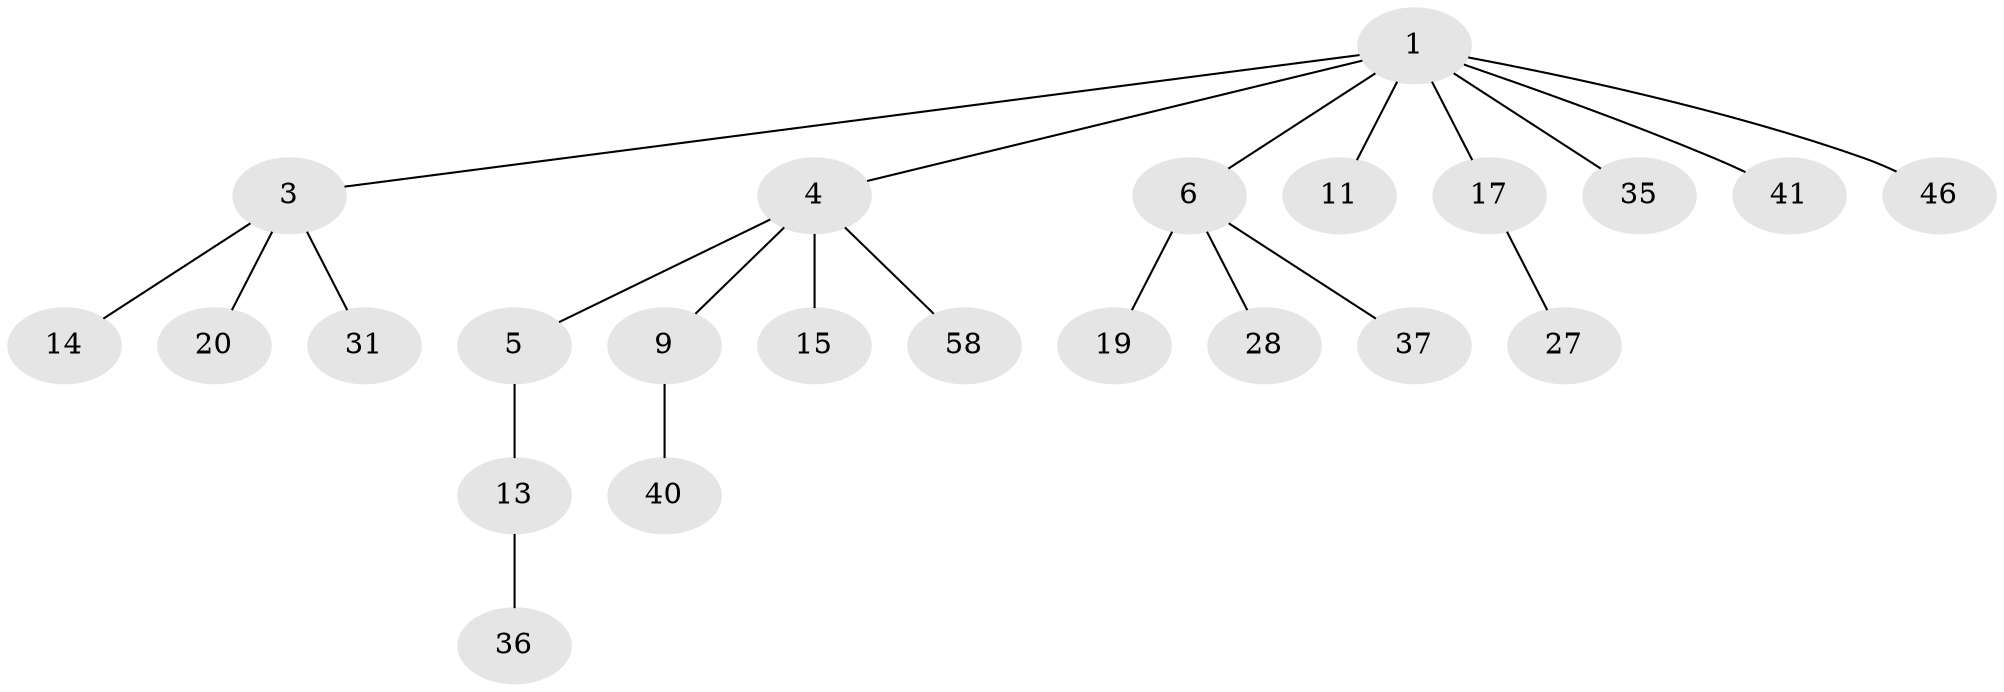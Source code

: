 // original degree distribution, {5: 0.034482758620689655, 6: 0.034482758620689655, 4: 0.10344827586206896, 2: 0.2413793103448276, 1: 0.5344827586206896, 3: 0.05172413793103448}
// Generated by graph-tools (version 1.1) at 2025/19/03/04/25 18:19:06]
// undirected, 23 vertices, 22 edges
graph export_dot {
graph [start="1"]
  node [color=gray90,style=filled];
  1 [super="+2+29+16+32"];
  3 [super="+10"];
  4;
  5 [super="+48+25+8"];
  6 [super="+7"];
  9 [super="+47+24+12+21+22"];
  11;
  13 [super="+23+42"];
  14 [super="+54+30"];
  15 [super="+50"];
  17;
  19 [super="+39"];
  20;
  27 [super="+33"];
  28;
  31;
  35;
  36 [super="+53"];
  37 [super="+38"];
  40;
  41;
  46;
  58;
  1 -- 4;
  1 -- 17;
  1 -- 3;
  1 -- 35;
  1 -- 6;
  1 -- 11;
  1 -- 46;
  1 -- 41;
  3 -- 14;
  3 -- 31;
  3 -- 20;
  4 -- 5;
  4 -- 9;
  4 -- 15;
  4 -- 58;
  5 -- 13;
  6 -- 19;
  6 -- 28;
  6 -- 37;
  9 -- 40;
  13 -- 36;
  17 -- 27;
}

